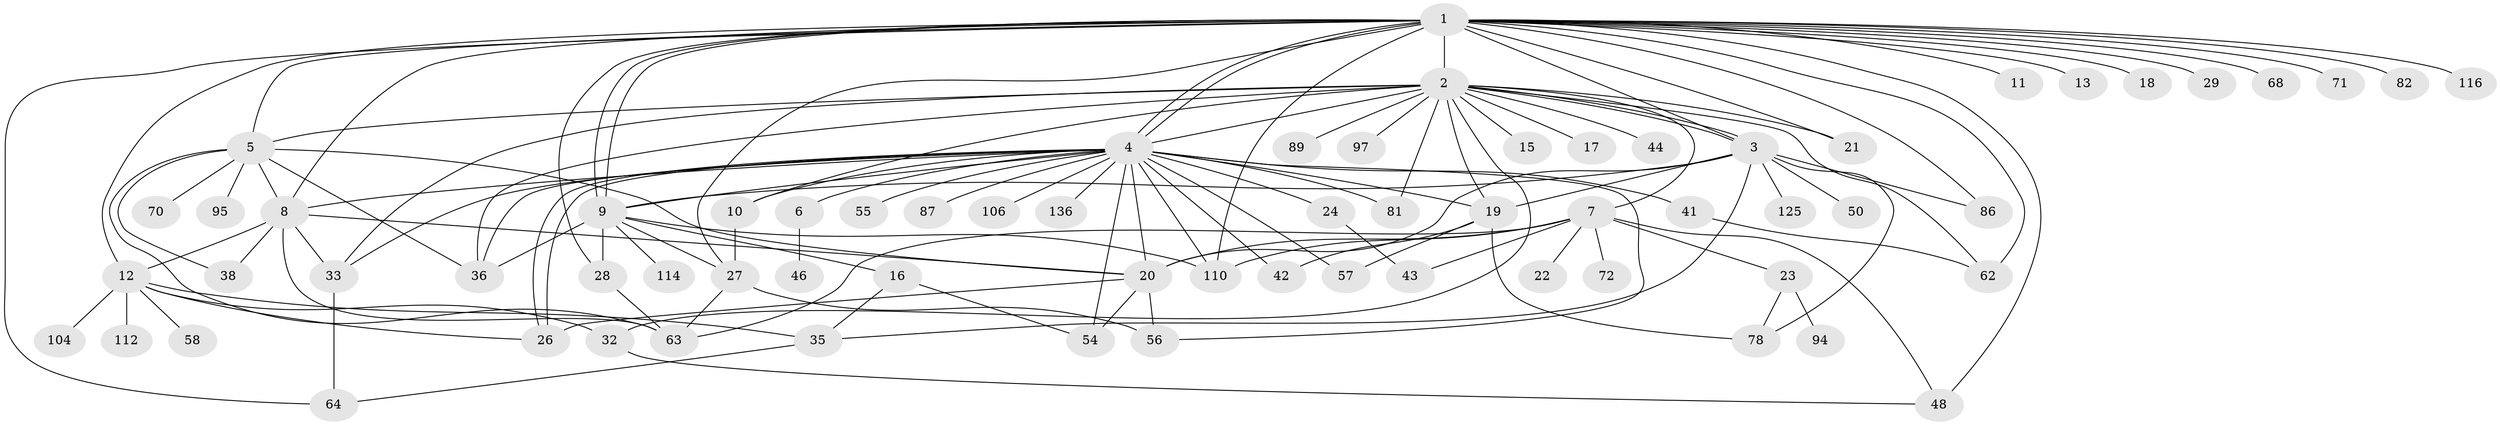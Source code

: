 // original degree distribution, {24: 0.007352941176470588, 20: 0.007352941176470588, 12: 0.014705882352941176, 27: 0.007352941176470588, 9: 0.014705882352941176, 2: 0.2426470588235294, 10: 0.014705882352941176, 4: 0.058823529411764705, 1: 0.39705882352941174, 7: 0.007352941176470588, 3: 0.16911764705882354, 5: 0.03676470588235294, 6: 0.022058823529411766}
// Generated by graph-tools (version 1.1) at 2025/14/03/09/25 04:14:32]
// undirected, 68 vertices, 125 edges
graph export_dot {
graph [start="1"]
  node [color=gray90,style=filled];
  1 [super="+14"];
  2;
  3 [super="+39"];
  4;
  5;
  6;
  7;
  8 [super="+25+61+75+88+105+128"];
  9 [super="+91"];
  10 [super="+53+69"];
  11;
  12;
  13;
  15;
  16;
  17;
  18;
  19 [super="+96+45+67+60"];
  20 [super="+37+127+30"];
  21;
  22;
  23 [super="+59+90"];
  24;
  26 [super="+131+100"];
  27 [super="+49"];
  28 [super="+51+31"];
  29;
  32 [super="+103+85"];
  33 [super="+108+113+79+34"];
  35 [super="+77"];
  36 [super="+80+40"];
  38;
  41 [super="+73"];
  42;
  43;
  44 [super="+98"];
  46;
  48 [super="+132"];
  50;
  54 [super="+74"];
  55 [super="+76"];
  56;
  57;
  58;
  62 [super="+65"];
  63 [super="+118"];
  64 [super="+111+83"];
  68;
  70 [super="+93"];
  71;
  72;
  78 [super="+102+120+124"];
  81;
  82;
  86;
  87;
  89;
  94;
  95 [super="+99+117"];
  97;
  104;
  106;
  110 [super="+119"];
  112;
  114;
  116;
  125;
  136;
  1 -- 2 [weight=2];
  1 -- 4;
  1 -- 4;
  1 -- 5;
  1 -- 9 [weight=2];
  1 -- 9;
  1 -- 11;
  1 -- 12 [weight=2];
  1 -- 13;
  1 -- 18;
  1 -- 21;
  1 -- 28;
  1 -- 29;
  1 -- 48;
  1 -- 64;
  1 -- 68;
  1 -- 71;
  1 -- 82;
  1 -- 86;
  1 -- 110 [weight=2];
  1 -- 116;
  1 -- 27;
  1 -- 3;
  1 -- 8;
  1 -- 62;
  2 -- 3;
  2 -- 3;
  2 -- 4;
  2 -- 5;
  2 -- 7;
  2 -- 10;
  2 -- 15;
  2 -- 17;
  2 -- 21;
  2 -- 44;
  2 -- 81;
  2 -- 89;
  2 -- 97;
  2 -- 19;
  2 -- 33;
  2 -- 32;
  2 -- 62;
  2 -- 36;
  3 -- 9;
  3 -- 19;
  3 -- 50;
  3 -- 86;
  3 -- 125;
  3 -- 78;
  3 -- 35;
  3 -- 20;
  4 -- 6;
  4 -- 9;
  4 -- 20 [weight=2];
  4 -- 24;
  4 -- 26;
  4 -- 26;
  4 -- 33;
  4 -- 36;
  4 -- 41;
  4 -- 42;
  4 -- 55;
  4 -- 56;
  4 -- 57;
  4 -- 81;
  4 -- 87;
  4 -- 106;
  4 -- 110;
  4 -- 136;
  4 -- 19;
  4 -- 8;
  4 -- 10;
  4 -- 54;
  5 -- 8;
  5 -- 38;
  5 -- 70;
  5 -- 95;
  5 -- 63;
  5 -- 20;
  5 -- 36;
  6 -- 46;
  7 -- 22;
  7 -- 23;
  7 -- 43;
  7 -- 48;
  7 -- 72;
  7 -- 110;
  7 -- 63;
  7 -- 20;
  8 -- 12 [weight=2];
  8 -- 63 [weight=2];
  8 -- 33;
  8 -- 20;
  8 -- 38;
  9 -- 16;
  9 -- 36;
  9 -- 114;
  9 -- 110;
  9 -- 28;
  9 -- 27;
  10 -- 27;
  12 -- 32;
  12 -- 35;
  12 -- 58;
  12 -- 104;
  12 -- 112;
  12 -- 26;
  16 -- 54;
  16 -- 35;
  19 -- 57;
  19 -- 42;
  19 -- 78;
  20 -- 54;
  20 -- 26;
  20 -- 56;
  23 -- 94;
  23 -- 78;
  24 -- 43;
  27 -- 63;
  27 -- 56;
  28 -- 63;
  32 -- 48;
  33 -- 64 [weight=2];
  35 -- 64;
  41 -- 62;
}

